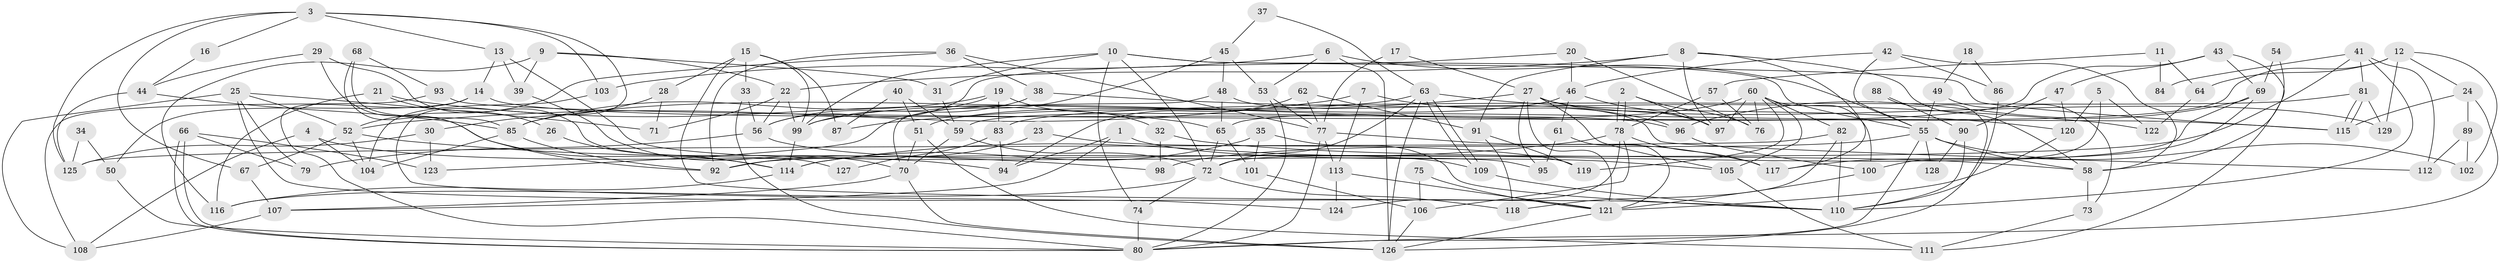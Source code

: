 // coarse degree distribution, {3: 0.3333333333333333, 5: 0.15555555555555556, 2: 0.08888888888888889, 4: 0.24444444444444444, 7: 0.05555555555555555, 6: 0.05555555555555555, 10: 0.03333333333333333, 9: 0.011111111111111112, 8: 0.011111111111111112, 16: 0.011111111111111112}
// Generated by graph-tools (version 1.1) at 2025/52/03/04/25 21:52:20]
// undirected, 129 vertices, 258 edges
graph export_dot {
graph [start="1"]
  node [color=gray90,style=filled];
  1;
  2;
  3;
  4;
  5;
  6;
  7;
  8;
  9;
  10;
  11;
  12;
  13;
  14;
  15;
  16;
  17;
  18;
  19;
  20;
  21;
  22;
  23;
  24;
  25;
  26;
  27;
  28;
  29;
  30;
  31;
  32;
  33;
  34;
  35;
  36;
  37;
  38;
  39;
  40;
  41;
  42;
  43;
  44;
  45;
  46;
  47;
  48;
  49;
  50;
  51;
  52;
  53;
  54;
  55;
  56;
  57;
  58;
  59;
  60;
  61;
  62;
  63;
  64;
  65;
  66;
  67;
  68;
  69;
  70;
  71;
  72;
  73;
  74;
  75;
  76;
  77;
  78;
  79;
  80;
  81;
  82;
  83;
  84;
  85;
  86;
  87;
  88;
  89;
  90;
  91;
  92;
  93;
  94;
  95;
  96;
  97;
  98;
  99;
  100;
  101;
  102;
  103;
  104;
  105;
  106;
  107;
  108;
  109;
  110;
  111;
  112;
  113;
  114;
  115;
  116;
  117;
  118;
  119;
  120;
  121;
  122;
  123;
  124;
  125;
  126;
  127;
  128;
  129;
  1 -- 107;
  1 -- 105;
  1 -- 94;
  2 -- 97;
  2 -- 78;
  2 -- 78;
  2 -- 76;
  3 -- 67;
  3 -- 124;
  3 -- 13;
  3 -- 16;
  3 -- 103;
  3 -- 125;
  4 -- 94;
  4 -- 104;
  4 -- 108;
  5 -- 100;
  5 -- 120;
  5 -- 122;
  6 -- 55;
  6 -- 126;
  6 -- 53;
  6 -- 103;
  7 -- 113;
  7 -- 96;
  7 -- 52;
  8 -- 91;
  8 -- 117;
  8 -- 22;
  8 -- 58;
  8 -- 97;
  9 -- 22;
  9 -- 39;
  9 -- 31;
  9 -- 116;
  10 -- 72;
  10 -- 55;
  10 -- 31;
  10 -- 74;
  10 -- 99;
  10 -- 115;
  11 -- 57;
  11 -- 64;
  11 -- 84;
  12 -- 24;
  12 -- 102;
  12 -- 64;
  12 -- 65;
  12 -- 129;
  13 -- 95;
  13 -- 14;
  13 -- 39;
  14 -- 80;
  14 -- 50;
  14 -- 96;
  15 -- 99;
  15 -- 33;
  15 -- 28;
  15 -- 87;
  15 -- 110;
  16 -- 44;
  17 -- 77;
  17 -- 27;
  18 -- 86;
  18 -- 49;
  19 -- 85;
  19 -- 56;
  19 -- 32;
  19 -- 83;
  20 -- 56;
  20 -- 46;
  20 -- 76;
  21 -- 65;
  21 -- 116;
  21 -- 26;
  22 -- 99;
  22 -- 56;
  22 -- 71;
  23 -- 92;
  23 -- 119;
  24 -- 80;
  24 -- 115;
  24 -- 89;
  25 -- 108;
  25 -- 121;
  25 -- 52;
  25 -- 71;
  25 -- 79;
  26 -- 114;
  27 -- 87;
  27 -- 97;
  27 -- 95;
  27 -- 105;
  27 -- 121;
  27 -- 129;
  28 -- 71;
  28 -- 30;
  29 -- 44;
  29 -- 114;
  29 -- 127;
  30 -- 125;
  30 -- 123;
  31 -- 59;
  32 -- 58;
  32 -- 98;
  33 -- 126;
  33 -- 56;
  34 -- 125;
  34 -- 50;
  35 -- 110;
  35 -- 114;
  35 -- 101;
  36 -- 77;
  36 -- 52;
  36 -- 38;
  36 -- 92;
  37 -- 45;
  37 -- 63;
  38 -- 99;
  38 -- 122;
  39 -- 70;
  40 -- 51;
  40 -- 59;
  40 -- 87;
  41 -- 92;
  41 -- 81;
  41 -- 84;
  41 -- 110;
  41 -- 112;
  42 -- 55;
  42 -- 58;
  42 -- 46;
  42 -- 86;
  43 -- 111;
  43 -- 59;
  43 -- 47;
  43 -- 69;
  44 -- 85;
  44 -- 125;
  45 -- 123;
  45 -- 53;
  45 -- 48;
  46 -- 97;
  46 -- 51;
  46 -- 61;
  47 -- 120;
  47 -- 90;
  48 -- 70;
  48 -- 65;
  48 -- 112;
  49 -- 55;
  49 -- 73;
  50 -- 80;
  51 -- 70;
  51 -- 111;
  52 -- 67;
  52 -- 98;
  52 -- 104;
  53 -- 80;
  53 -- 77;
  54 -- 69;
  54 -- 58;
  55 -- 80;
  55 -- 98;
  55 -- 58;
  55 -- 102;
  55 -- 128;
  56 -- 109;
  56 -- 79;
  57 -- 78;
  57 -- 76;
  58 -- 73;
  59 -- 72;
  59 -- 70;
  60 -- 99;
  60 -- 76;
  60 -- 82;
  60 -- 97;
  60 -- 100;
  60 -- 105;
  60 -- 119;
  61 -- 121;
  61 -- 95;
  62 -- 94;
  62 -- 77;
  62 -- 91;
  63 -- 126;
  63 -- 109;
  63 -- 109;
  63 -- 72;
  63 -- 85;
  63 -- 120;
  64 -- 122;
  65 -- 72;
  65 -- 101;
  66 -- 80;
  66 -- 80;
  66 -- 79;
  66 -- 123;
  67 -- 107;
  68 -- 85;
  68 -- 92;
  68 -- 93;
  69 -- 72;
  69 -- 96;
  69 -- 117;
  70 -- 126;
  70 -- 107;
  72 -- 74;
  72 -- 116;
  72 -- 118;
  73 -- 111;
  74 -- 80;
  75 -- 121;
  75 -- 106;
  77 -- 80;
  77 -- 113;
  77 -- 117;
  78 -- 117;
  78 -- 106;
  78 -- 114;
  78 -- 124;
  81 -- 115;
  81 -- 115;
  81 -- 129;
  81 -- 83;
  82 -- 110;
  82 -- 118;
  82 -- 125;
  83 -- 94;
  83 -- 127;
  85 -- 104;
  85 -- 92;
  86 -- 110;
  88 -- 126;
  88 -- 90;
  89 -- 112;
  89 -- 102;
  90 -- 110;
  90 -- 128;
  91 -- 118;
  91 -- 119;
  93 -- 115;
  93 -- 108;
  96 -- 100;
  99 -- 114;
  100 -- 121;
  101 -- 106;
  103 -- 104;
  105 -- 111;
  106 -- 126;
  107 -- 108;
  109 -- 110;
  113 -- 121;
  113 -- 124;
  114 -- 116;
  120 -- 121;
  121 -- 126;
}
